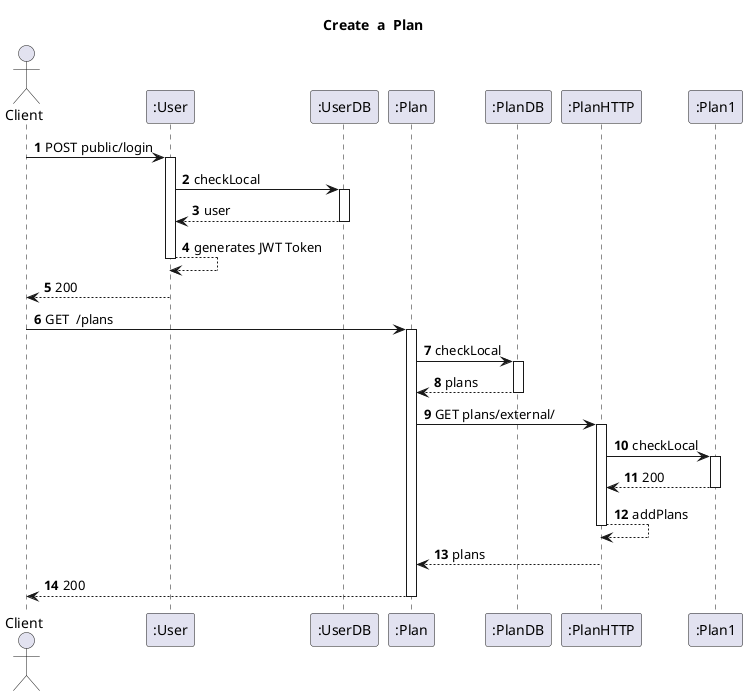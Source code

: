 @startuml
'https://plantuml.com/sequence-diagram
autoactivate on
autonumber
title  Create  a  Plan

autonumber

actor "Client" as Ac
participant ":User" as User
participant ":UserDB" as Udb

participant ":Plan" as Plan
participant ":PlanDB" as PDB
participant ":PlanHTTP" as PHTTP
participant ":Plan1" as Plan1



Ac->User: POST public/login
User->Udb:checkLocal
Udb-->User:user
User-->User:generates JWT Token
User-->Ac:200
Ac->Plan:GET  /plans
Plan->PDB:checkLocal
PDB-->Plan:plans

Plan->PHTTP:GET plans/external/
PHTTP->Plan1:checkLocal
Plan1-->PHTTP:200
PHTTP-->PHTTP:addPlans

PHTTP-->Plan:plans

Plan-->Ac:200




@enduml